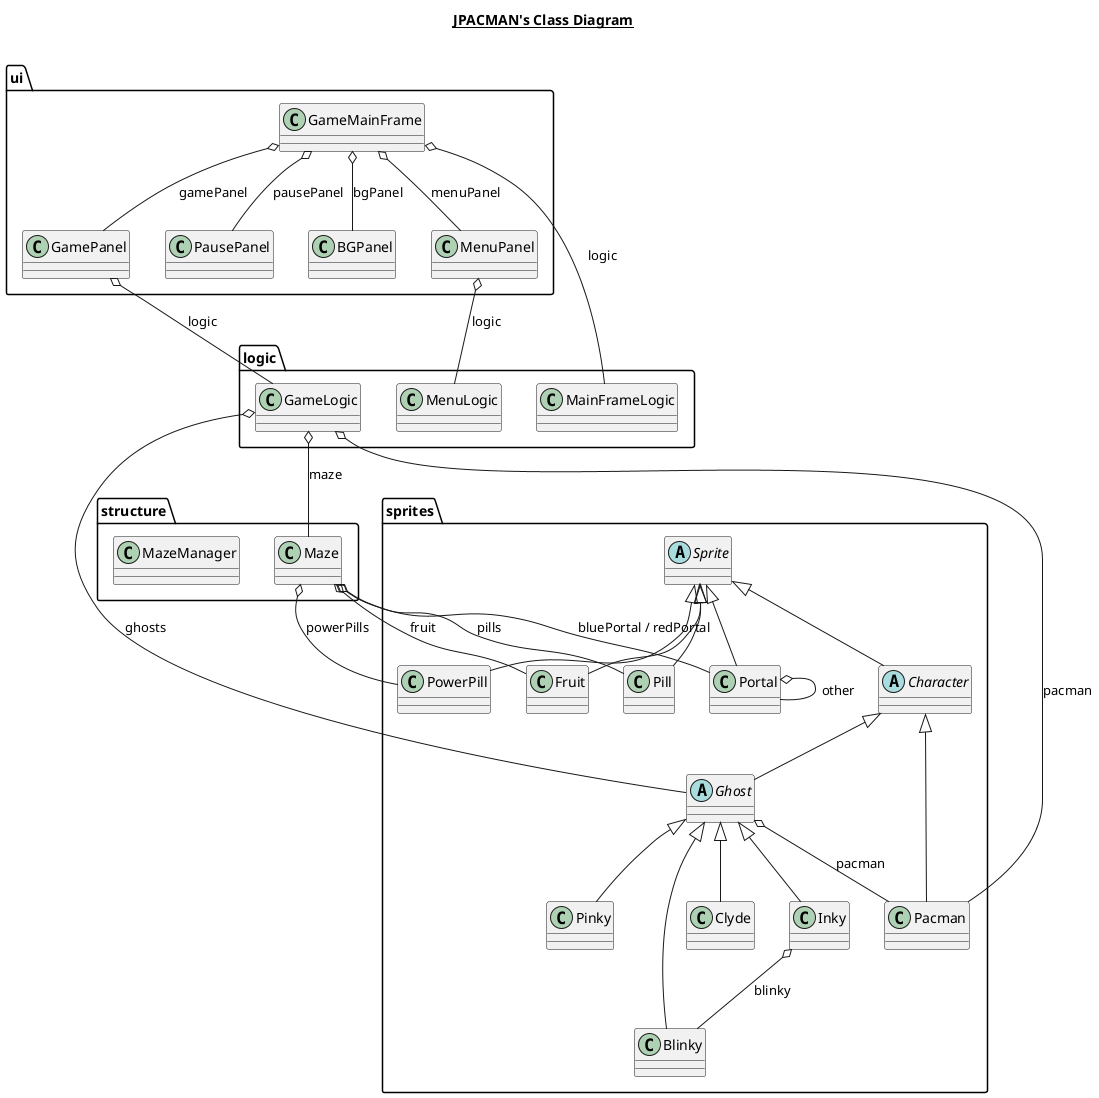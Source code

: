 @startuml

title __JPACMAN's Class Diagram__\n

    /' namespace frameManagers {
      class frameManagers.FrameManager {
      }
    }
    namespace frameManagers {
      class frameManagers.GhostFrameManager {
      }
    }
    namespace frameManagers {
      class frameManagers.PacmanFrameManager {
      }
    }
    namespace keylisteners {
      class keylisteners.GameEventListener {
      }
    }
    namespace keylisteners {
      class keylisteners.PauseEventListener {
      }
    } '/
    namespace logic {
      class logic.GameLogic {
      }
    }
    namespace logic {
      class logic.MainFrameLogic {
      }
    }
    namespace logic {
      class logic.MenuLogic {
      }
    }
    /' namespace loops {
      class loops.GameLoop {
      }
    }
    namespace loops {
      class loops.GhostLoop {
      }
    }
    namespace loops {
      class loops.PacmanLoop {
      }
    } '/
    namespace sprites {
      class sprites.Blinky {
      }
    }
    namespace sprites {
      abstract class sprites.Character {
      }
    }
    namespace sprites {
      class sprites.Clyde {
      }
    }
    namespace sprites {
      class sprites.Fruit {
      }
    }
    namespace sprites {
      abstract class sprites.Ghost {
      }
    }
    namespace sprites {
      class sprites.Inky {
      }
    }
    namespace sprites {
      class sprites.Pacman {
      }
    }
    namespace sprites {
      class sprites.Pill {
      }
    }
    namespace sprites {
      class sprites.Pinky {
      }
    }
    namespace sprites {
      class sprites.Portal {
      }
    }
    namespace sprites {
      class sprites.PowerPill {
      }
    }
    namespace sprites {
      abstract class sprites.Sprite {
      }
    }
    namespace structure {
      class structure.Maze {
      }
    }
    namespace structure {
      class structure.MazeManager {
      }
    }
    namespace ui {
      class ui.BGPanel {
      }
    }
    namespace ui {
      class ui.GameMainFrame {
      }
    }
    namespace ui {
      class ui.GamePanel {
      }
    }
    namespace ui {
      class ui.MenuPanel {
      }
    }
    namespace ui {
      class ui.PausePanel {
      }
    }
  

  ' frameManagers.GhostFrameManager -up-|> frameManagers.FrameManager
  ' frameManagers.PacmanFrameManager -up-|> frameManagers.FrameManager
  logic.GameLogic o-- structure.Maze : maze
  logic.GameLogic o-- sprites.Pacman : pacman
  logic.GameLogic o-- sprites.Ghost : ghosts
  ' loops.GameLoop o-- logic.GameLogic : gameLogic
  ' loops.PacmanLoop o-- sprites.Pacman : pacman
  sprites.Blinky -up-|> sprites.Ghost
  sprites.Character -up-|> sprites.Sprite
  sprites.Clyde -up-|> sprites.Ghost
  sprites.Fruit -up-|> sprites.Sprite
  sprites.Ghost -up-|> sprites.Character
  ' sprites.Ghost o-- frameManagers.GhostFrameManager : frameManager
  ' sprites.Ghost o-- loops.GhostLoop : ghostLoop
  sprites.Ghost o-- sprites.Pacman : pacman
  sprites.Inky -up-|> sprites.Ghost
  sprites.Inky o-- sprites.Blinky : blinky
  sprites.Pacman -up-|> sprites.Character
  ' sprites.Pacman o-- frameManagers.PacmanFrameManager : frameManager
  sprites.Pill -up-|> sprites.Sprite
  sprites.Pinky -up-|> sprites.Ghost
  sprites.Portal -up-|> sprites.Sprite
  sprites.Portal o-- sprites.Portal : other
  sprites.PowerPill -up-|> sprites.Sprite
  structure.Maze o-- sprites.Portal : bluePortal / redPortal
  structure.Maze o-- sprites.Pill : pills
  structure.Maze o-- sprites.Fruit : fruit
  structure.Maze o-- sprites.PowerPill : powerPills
  ui.GameMainFrame o-- ui.BGPanel : bgPanel
  ui.GameMainFrame o-- ui.GamePanel : gamePanel
  ui.GameMainFrame o-- ui.MenuPanel : menuPanel
  ui.GameMainFrame o-- ui.PausePanel : pausePanel
  ui.GameMainFrame o-- logic.MainFrameLogic : logic
  ' ui.GamePanel o-- keylisteners.GameEventListener : gameEventListener
  ui.GamePanel o-- logic.GameLogic : logic
  ui.MenuPanel o-- logic.MenuLogic : logic
  ' ui.PausePanel o-- keylisteners.PauseEventListener : pauseEventListener




@enduml
